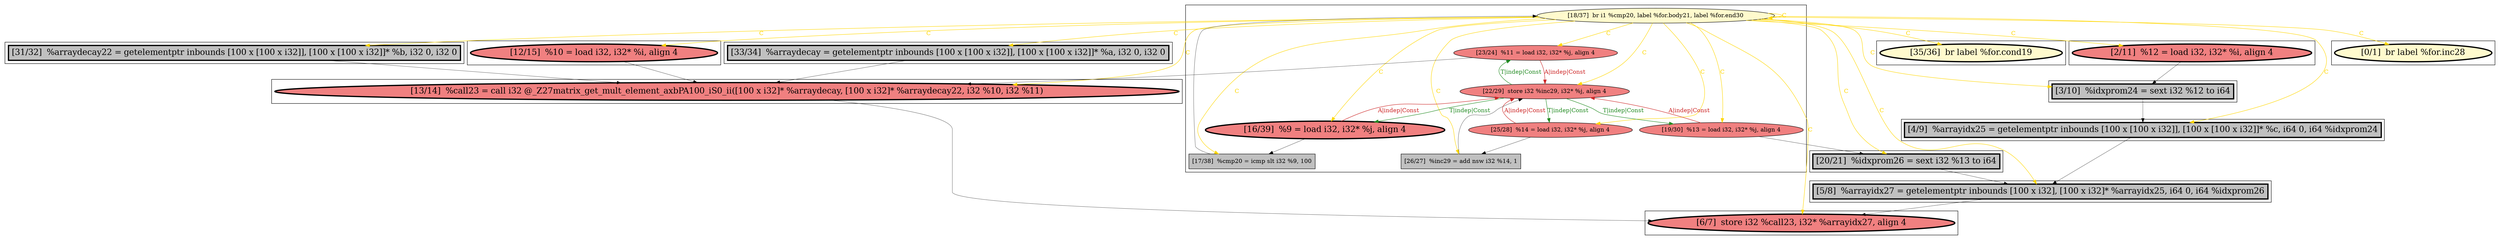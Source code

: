 
digraph G {



node1845->node1834 [style=solid,color=gold,label="C",penwidth=1.0,fontcolor=gold ]
node1845->node1842 [style=solid,color=gold,label="C",penwidth=1.0,fontcolor=gold ]
node1845->node1849 [style=solid,color=gold,label="C",penwidth=1.0,fontcolor=gold ]
node1843->node1844 [style=solid,color=forestgreen,label="T|indep|Const",penwidth=1.0,fontcolor=forestgreen ]
node1837->node1834 [style=solid,color=black,label="",penwidth=0.5,fontcolor=black ]
node1841->node1835 [style=solid,color=black,label="",penwidth=0.5,fontcolor=black ]
node1845->node1848 [style=solid,color=gold,label="C",penwidth=1.0,fontcolor=gold ]
node1834->node1840 [style=solid,color=black,label="",penwidth=0.5,fontcolor=black ]
node1844->node1843 [style=solid,color=firebrick3,label="A|indep|Const",penwidth=1.0,fontcolor=firebrick3 ]
node1845->node1844 [style=solid,color=gold,label="C",penwidth=1.0,fontcolor=gold ]
node1848->node1846 [style=solid,color=black,label="",penwidth=0.5,fontcolor=black ]
node1845->node1837 [style=solid,color=gold,label="C",penwidth=1.0,fontcolor=gold ]
node1849->node1834 [style=solid,color=black,label="",penwidth=0.5,fontcolor=black ]
node1846->node1843 [style=solid,color=black,label="",penwidth=0.5,fontcolor=black ]
node1845->node1839 [style=solid,color=gold,label="C",penwidth=1.0,fontcolor=gold ]
node1845->node1832 [style=solid,color=gold,label="C",penwidth=1.0,fontcolor=gold ]
node1831->node1840 [style=solid,color=black,label="",penwidth=0.5,fontcolor=black ]
node1847->node1845 [style=solid,color=black,label="",penwidth=0.5,fontcolor=black ]
node1839->node1834 [style=solid,color=black,label="",penwidth=0.5,fontcolor=black ]
node1845->node1843 [style=solid,color=gold,label="C",penwidth=1.0,fontcolor=gold ]
node1845->node1831 [style=solid,color=gold,label="C",penwidth=1.0,fontcolor=gold ]
node1845->node1840 [style=solid,color=gold,label="C",penwidth=1.0,fontcolor=gold ]
node1845->node1836 [style=solid,color=gold,label="C",penwidth=1.0,fontcolor=gold ]
node1842->node1843 [style=solid,color=firebrick3,label="A|indep|Const",penwidth=1.0,fontcolor=firebrick3 ]
node1845->node1835 [style=solid,color=gold,label="C",penwidth=1.0,fontcolor=gold ]
node1832->node1831 [style=solid,color=black,label="",penwidth=0.5,fontcolor=black ]
node1845->node1841 [style=solid,color=gold,label="C",penwidth=1.0,fontcolor=gold ]
node1835->node1831 [style=solid,color=black,label="",penwidth=0.5,fontcolor=black ]
node1844->node1847 [style=solid,color=black,label="",penwidth=0.5,fontcolor=black ]
node1843->node1842 [style=solid,color=forestgreen,label="T|indep|Const",penwidth=1.0,fontcolor=forestgreen ]
node1842->node1834 [style=solid,color=black,label="",penwidth=0.5,fontcolor=black ]
node1838->node1832 [style=solid,color=black,label="",penwidth=0.5,fontcolor=black ]
node1845->node1833 [style=solid,color=gold,label="C",penwidth=1.0,fontcolor=gold ]
node1833->node1838 [style=solid,color=black,label="",penwidth=0.5,fontcolor=black ]
node1843->node1848 [style=solid,color=forestgreen,label="T|indep|Const",penwidth=1.0,fontcolor=forestgreen ]
node1845->node1847 [style=solid,color=gold,label="C",penwidth=1.0,fontcolor=gold ]
node1845->node1838 [style=solid,color=gold,label="C",penwidth=1.0,fontcolor=gold ]
node1841->node1843 [style=solid,color=firebrick3,label="A|indep|Const",penwidth=1.0,fontcolor=firebrick3 ]
node1845->node1846 [style=solid,color=gold,label="C",penwidth=1.0,fontcolor=gold ]
node1848->node1843 [style=solid,color=firebrick3,label="A|indep|Const",penwidth=1.0,fontcolor=firebrick3 ]
node1843->node1841 [style=solid,color=forestgreen,label="T|indep|Const",penwidth=1.0,fontcolor=forestgreen ]
node1845->node1830 [style=solid,color=gold,label="C",penwidth=1.0,fontcolor=gold ]
node1845->node1845 [style=solid,color=gold,label="C",penwidth=1.0,fontcolor=gold ]


subgraph cluster11 {


node1842 [fillcolor=lightcoral,label="[23/24]  %11 = load i32, i32* %j, align 4",shape=ellipse,style=filled ]
node1847 [fillcolor=grey,label="[17/38]  %cmp20 = icmp slt i32 %9, 100",shape=rectangle,style=filled ]
node1843 [fillcolor=lightcoral,label="[22/29]  store i32 %inc29, i32* %j, align 4",shape=ellipse,style=filled ]
node1848 [fillcolor=lightcoral,label="[25/28]  %14 = load i32, i32* %j, align 4",shape=ellipse,style=filled ]
node1841 [fillcolor=lightcoral,label="[19/30]  %13 = load i32, i32* %j, align 4",shape=ellipse,style=filled ]
node1846 [fillcolor=grey,label="[26/27]  %inc29 = add nsw i32 %14, 1",shape=rectangle,style=filled ]
node1844 [penwidth=3.0,fontsize=20,fillcolor=lightcoral,label="[16/39]  %9 = load i32, i32* %j, align 4",shape=ellipse,style=filled ]
node1845 [fillcolor=lemonchiffon,label="[18/37]  br i1 %cmp20, label %for.body21, label %for.end30",shape=ellipse,style=filled ]



}

subgraph cluster10 {


node1840 [penwidth=3.0,fontsize=20,fillcolor=lightcoral,label="[6/7]  store i32 %call23, i32* %arrayidx27, align 4",shape=ellipse,style=filled ]



}

subgraph cluster9 {


node1839 [penwidth=3.0,fontsize=20,fillcolor=grey,label="[31/32]  %arraydecay22 = getelementptr inbounds [100 x [100 x i32]], [100 x [100 x i32]]* %b, i32 0, i32 0",shape=rectangle,style=filled ]



}

subgraph cluster8 {


node1838 [penwidth=3.0,fontsize=20,fillcolor=grey,label="[3/10]  %idxprom24 = sext i32 %12 to i64",shape=rectangle,style=filled ]



}

subgraph cluster7 {


node1837 [penwidth=3.0,fontsize=20,fillcolor=grey,label="[33/34]  %arraydecay = getelementptr inbounds [100 x [100 x i32]], [100 x [100 x i32]]* %a, i32 0, i32 0",shape=rectangle,style=filled ]



}

subgraph cluster6 {


node1836 [penwidth=3.0,fontsize=20,fillcolor=lemonchiffon,label="[35/36]  br label %for.cond19",shape=ellipse,style=filled ]



}

subgraph cluster0 {


node1830 [penwidth=3.0,fontsize=20,fillcolor=lemonchiffon,label="[0/1]  br label %for.inc28",shape=ellipse,style=filled ]



}

subgraph cluster12 {


node1849 [penwidth=3.0,fontsize=20,fillcolor=lightcoral,label="[12/15]  %10 = load i32, i32* %i, align 4",shape=ellipse,style=filled ]



}

subgraph cluster5 {


node1835 [penwidth=3.0,fontsize=20,fillcolor=grey,label="[20/21]  %idxprom26 = sext i32 %13 to i64",shape=rectangle,style=filled ]



}

subgraph cluster1 {


node1831 [penwidth=3.0,fontsize=20,fillcolor=grey,label="[5/8]  %arrayidx27 = getelementptr inbounds [100 x i32], [100 x i32]* %arrayidx25, i64 0, i64 %idxprom26",shape=rectangle,style=filled ]



}

subgraph cluster2 {


node1832 [penwidth=3.0,fontsize=20,fillcolor=grey,label="[4/9]  %arrayidx25 = getelementptr inbounds [100 x [100 x i32]], [100 x [100 x i32]]* %c, i64 0, i64 %idxprom24",shape=rectangle,style=filled ]



}

subgraph cluster3 {


node1833 [penwidth=3.0,fontsize=20,fillcolor=lightcoral,label="[2/11]  %12 = load i32, i32* %i, align 4",shape=ellipse,style=filled ]



}

subgraph cluster4 {


node1834 [penwidth=3.0,fontsize=20,fillcolor=lightcoral,label="[13/14]  %call23 = call i32 @_Z27matrix_get_mult_element_axbPA100_iS0_ii([100 x i32]* %arraydecay, [100 x i32]* %arraydecay22, i32 %10, i32 %11)",shape=ellipse,style=filled ]



}

}
